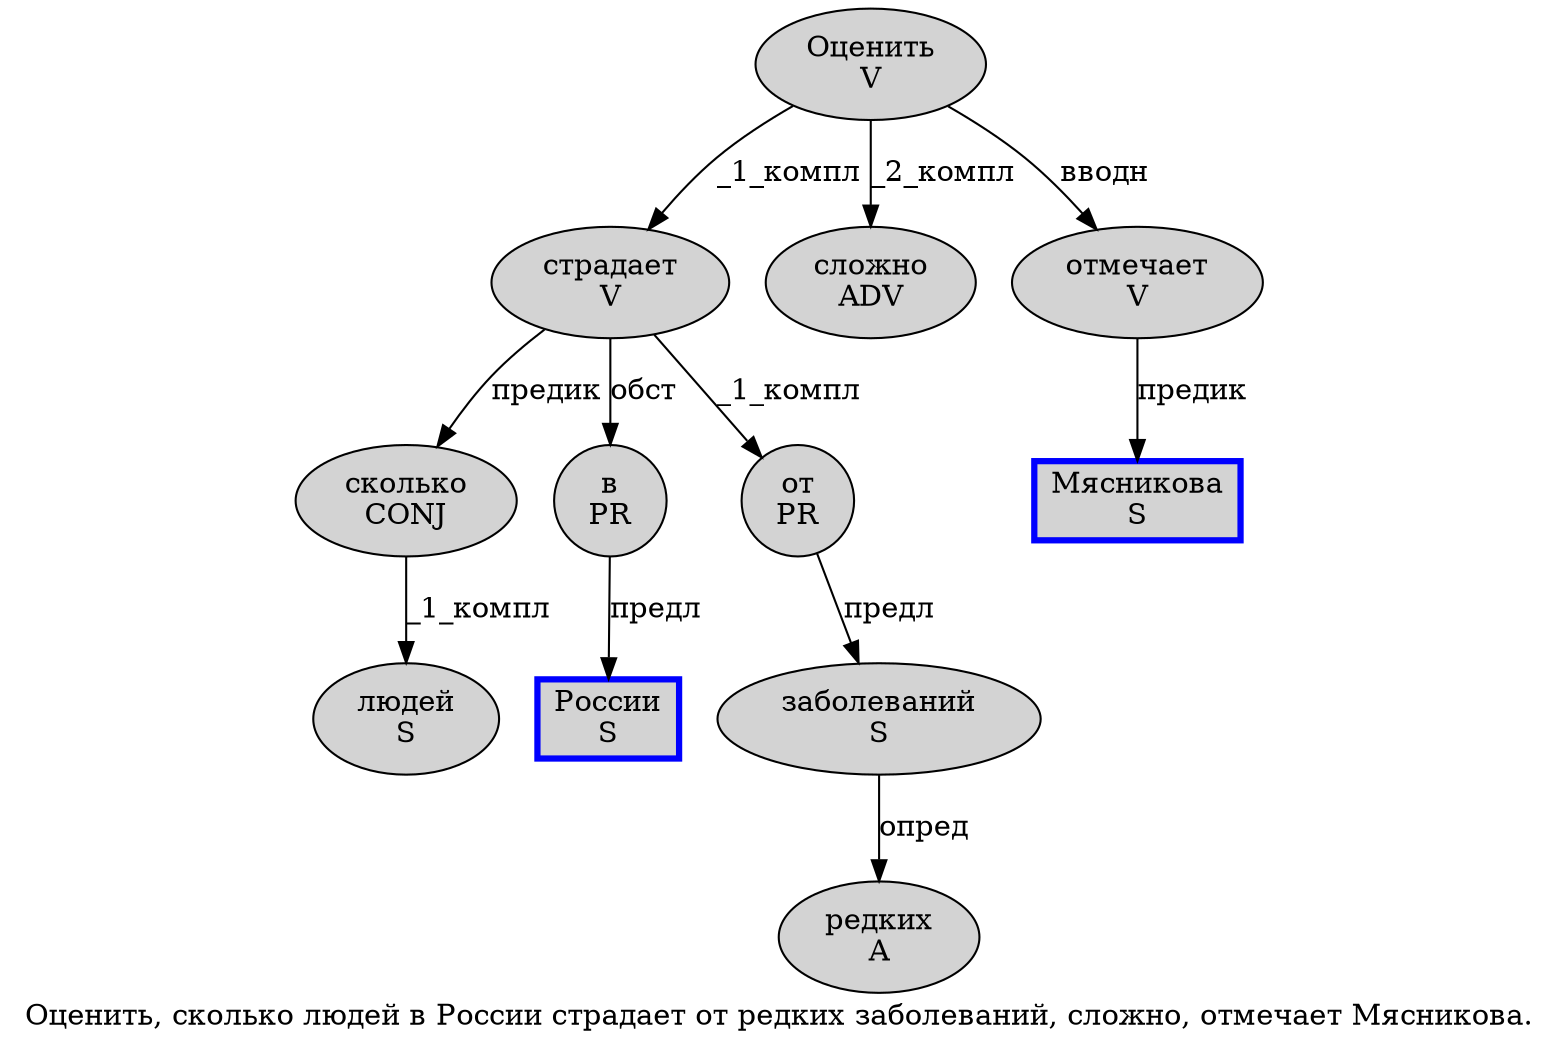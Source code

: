 digraph SENTENCE_493 {
	graph [label="Оценить, сколько людей в России страдает от редких заболеваний, сложно, отмечает Мясникова."]
	node [style=filled]
		0 [label="Оценить
V" color="" fillcolor=lightgray penwidth=1 shape=ellipse]
		2 [label="сколько
CONJ" color="" fillcolor=lightgray penwidth=1 shape=ellipse]
		3 [label="людей
S" color="" fillcolor=lightgray penwidth=1 shape=ellipse]
		4 [label="в
PR" color="" fillcolor=lightgray penwidth=1 shape=ellipse]
		5 [label="России
S" color=blue fillcolor=lightgray penwidth=3 shape=box]
		6 [label="страдает
V" color="" fillcolor=lightgray penwidth=1 shape=ellipse]
		7 [label="от
PR" color="" fillcolor=lightgray penwidth=1 shape=ellipse]
		8 [label="редких
A" color="" fillcolor=lightgray penwidth=1 shape=ellipse]
		9 [label="заболеваний
S" color="" fillcolor=lightgray penwidth=1 shape=ellipse]
		11 [label="сложно
ADV" color="" fillcolor=lightgray penwidth=1 shape=ellipse]
		13 [label="отмечает
V" color="" fillcolor=lightgray penwidth=1 shape=ellipse]
		14 [label="Мясникова
S" color=blue fillcolor=lightgray penwidth=3 shape=box]
			6 -> 2 [label="предик"]
			6 -> 4 [label="обст"]
			6 -> 7 [label="_1_компл"]
			2 -> 3 [label="_1_компл"]
			4 -> 5 [label="предл"]
			0 -> 6 [label="_1_компл"]
			0 -> 11 [label="_2_компл"]
			0 -> 13 [label="вводн"]
			9 -> 8 [label="опред"]
			7 -> 9 [label="предл"]
			13 -> 14 [label="предик"]
}